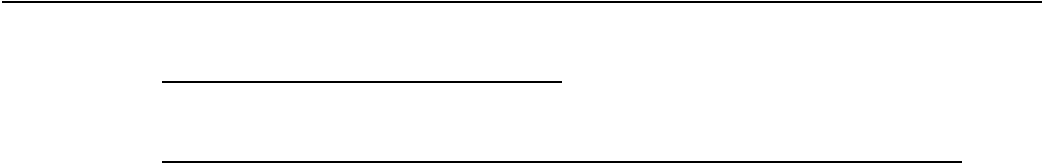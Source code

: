 <mxfile>
    <diagram id="l3JZxejhPwoZb-qiFefB" name="Page-1">
        <mxGraphModel dx="796" dy="689" grid="1" gridSize="10" guides="1" tooltips="1" connect="1" arrows="1" fold="1" page="1" pageScale="1" pageWidth="850" pageHeight="1100" math="0" shadow="0">
            <root>
                <mxCell id="0"/>
                <mxCell id="1" parent="0"/>
                <mxCell id="2" value="" style="endArrow=none;html=1;" parent="1" edge="1">
                    <mxGeometry width="50" height="50" relative="1" as="geometry">
                        <mxPoint x="80" y="160" as="sourcePoint"/>
                        <mxPoint x="600" y="160" as="targetPoint"/>
                    </mxGeometry>
                </mxCell>
                <mxCell id="3" value="" style="endArrow=none;html=1;" parent="1" edge="1">
                    <mxGeometry width="50" height="50" relative="1" as="geometry">
                        <mxPoint x="160" y="200" as="sourcePoint"/>
                        <mxPoint x="360" y="200" as="targetPoint"/>
                    </mxGeometry>
                </mxCell>
                <mxCell id="4" value="" style="endArrow=none;html=1;" parent="1" edge="1">
                    <mxGeometry width="50" height="50" relative="1" as="geometry">
                        <mxPoint x="160" y="240" as="sourcePoint"/>
                        <mxPoint x="560" y="240" as="targetPoint"/>
                    </mxGeometry>
                </mxCell>
            </root>
        </mxGraphModel>
    </diagram>
    <diagram id="m8uQh5az6L6xjyUbhFWk" name="Page-2">
        <mxGraphModel dx="796" dy="689" grid="1" gridSize="10" guides="1" tooltips="1" connect="1" arrows="1" fold="1" page="1" pageScale="1" pageWidth="850" pageHeight="1100" math="0" shadow="0">
            <root>
                <mxCell id="0"/>
                <mxCell id="1" parent="0"/>
                <mxCell id="ZwAHkQaO1oAhDAV0Zob3-1" value="Operation" style="rounded=1;whiteSpace=wrap;html=1;" vertex="1" parent="1">
                    <mxGeometry x="365" y="140" width="85" height="40" as="geometry"/>
                </mxCell>
                <mxCell id="ZwAHkQaO1oAhDAV0Zob3-2" value="Operation" style="rounded=1;whiteSpace=wrap;html=1;" vertex="1" parent="1">
                    <mxGeometry x="365" y="220" width="85" height="40" as="geometry"/>
                </mxCell>
                <mxCell id="ZwAHkQaO1oAhDAV0Zob3-3" value="Operation" style="rounded=1;whiteSpace=wrap;html=1;" vertex="1" parent="1">
                    <mxGeometry x="365" y="300" width="85" height="40" as="geometry"/>
                </mxCell>
                <mxCell id="ZwAHkQaO1oAhDAV0Zob3-4" value="Operation" style="rounded=1;whiteSpace=wrap;html=1;" vertex="1" parent="1">
                    <mxGeometry x="365" y="380" width="85" height="40" as="geometry"/>
                </mxCell>
                <mxCell id="ZwAHkQaO1oAhDAV0Zob3-5" value="Operation" style="rounded=1;whiteSpace=wrap;html=1;" vertex="1" parent="1">
                    <mxGeometry x="365" y="460" width="85" height="40" as="geometry"/>
                </mxCell>
                <mxCell id="ZwAHkQaO1oAhDAV0Zob3-6" value="Operation" style="rounded=1;whiteSpace=wrap;html=1;" vertex="1" parent="1">
                    <mxGeometry x="365" y="540" width="85" height="40" as="geometry"/>
                </mxCell>
                <mxCell id="ZwAHkQaO1oAhDAV0Zob3-7" value="Operation" style="rounded=1;whiteSpace=wrap;html=1;" vertex="1" parent="1">
                    <mxGeometry x="365" y="620" width="85" height="40" as="geometry"/>
                </mxCell>
                <mxCell id="ZwAHkQaO1oAhDAV0Zob3-21" style="edgeStyle=none;html=1;entryX=0;entryY=0.5;entryDx=0;entryDy=0;" edge="1" parent="1" source="ZwAHkQaO1oAhDAV0Zob3-8" target="ZwAHkQaO1oAhDAV0Zob3-1">
                    <mxGeometry relative="1" as="geometry"/>
                </mxCell>
                <mxCell id="ZwAHkQaO1oAhDAV0Zob3-8" value="Thread" style="shape=umlActor;verticalLabelPosition=bottom;verticalAlign=top;html=1;outlineConnect=0;" vertex="1" parent="1">
                    <mxGeometry x="70" y="130" width="30" height="60" as="geometry"/>
                </mxCell>
                <mxCell id="ZwAHkQaO1oAhDAV0Zob3-20" style="edgeStyle=none;html=1;entryX=0;entryY=0.5;entryDx=0;entryDy=0;" edge="1" parent="1" source="ZwAHkQaO1oAhDAV0Zob3-9" target="ZwAHkQaO1oAhDAV0Zob3-2">
                    <mxGeometry relative="1" as="geometry"/>
                </mxCell>
                <mxCell id="ZwAHkQaO1oAhDAV0Zob3-9" value="Thread" style="shape=umlActor;verticalLabelPosition=bottom;verticalAlign=top;html=1;outlineConnect=0;" vertex="1" parent="1">
                    <mxGeometry x="70" y="210" width="30" height="60" as="geometry"/>
                </mxCell>
                <mxCell id="ZwAHkQaO1oAhDAV0Zob3-19" style="edgeStyle=none;html=1;entryX=0;entryY=0.5;entryDx=0;entryDy=0;" edge="1" parent="1" source="ZwAHkQaO1oAhDAV0Zob3-10" target="ZwAHkQaO1oAhDAV0Zob3-3">
                    <mxGeometry relative="1" as="geometry"/>
                </mxCell>
                <mxCell id="ZwAHkQaO1oAhDAV0Zob3-10" value="Thread" style="shape=umlActor;verticalLabelPosition=bottom;verticalAlign=top;html=1;outlineConnect=0;" vertex="1" parent="1">
                    <mxGeometry x="70" y="290" width="30" height="60" as="geometry"/>
                </mxCell>
                <mxCell id="ZwAHkQaO1oAhDAV0Zob3-18" style="edgeStyle=none;html=1;entryX=0;entryY=0.5;entryDx=0;entryDy=0;" edge="1" parent="1" source="ZwAHkQaO1oAhDAV0Zob3-11" target="ZwAHkQaO1oAhDAV0Zob3-4">
                    <mxGeometry relative="1" as="geometry"/>
                </mxCell>
                <mxCell id="ZwAHkQaO1oAhDAV0Zob3-11" value="Thread" style="shape=umlActor;verticalLabelPosition=bottom;verticalAlign=top;html=1;outlineConnect=0;" vertex="1" parent="1">
                    <mxGeometry x="70" y="370" width="30" height="60" as="geometry"/>
                </mxCell>
                <mxCell id="ZwAHkQaO1oAhDAV0Zob3-17" style="edgeStyle=none;html=1;entryX=0;entryY=0.5;entryDx=0;entryDy=0;" edge="1" parent="1" source="ZwAHkQaO1oAhDAV0Zob3-12" target="ZwAHkQaO1oAhDAV0Zob3-5">
                    <mxGeometry relative="1" as="geometry"/>
                </mxCell>
                <mxCell id="ZwAHkQaO1oAhDAV0Zob3-12" value="Thread" style="shape=umlActor;verticalLabelPosition=bottom;verticalAlign=top;html=1;outlineConnect=0;" vertex="1" parent="1">
                    <mxGeometry x="70" y="450" width="30" height="60" as="geometry"/>
                </mxCell>
                <mxCell id="ZwAHkQaO1oAhDAV0Zob3-15" style="edgeStyle=none;html=1;" edge="1" parent="1" source="ZwAHkQaO1oAhDAV0Zob3-13" target="ZwAHkQaO1oAhDAV0Zob3-6">
                    <mxGeometry relative="1" as="geometry"/>
                </mxCell>
                <mxCell id="ZwAHkQaO1oAhDAV0Zob3-13" value="Thread" style="shape=umlActor;verticalLabelPosition=bottom;verticalAlign=top;html=1;outlineConnect=0;" vertex="1" parent="1">
                    <mxGeometry x="70" y="530" width="30" height="60" as="geometry"/>
                </mxCell>
                <mxCell id="ZwAHkQaO1oAhDAV0Zob3-16" style="edgeStyle=none;html=1;" edge="1" parent="1" source="ZwAHkQaO1oAhDAV0Zob3-14" target="ZwAHkQaO1oAhDAV0Zob3-7">
                    <mxGeometry relative="1" as="geometry"/>
                </mxCell>
                <mxCell id="ZwAHkQaO1oAhDAV0Zob3-14" value="Thread" style="shape=umlActor;verticalLabelPosition=bottom;verticalAlign=top;html=1;outlineConnect=0;" vertex="1" parent="1">
                    <mxGeometry x="70" y="610" width="30" height="60" as="geometry"/>
                </mxCell>
                <mxCell id="ZwAHkQaO1oAhDAV0Zob3-36" value="Thread" style="shape=umlActor;verticalLabelPosition=bottom;verticalAlign=top;html=1;outlineConnect=0;" vertex="1" parent="1">
                    <mxGeometry x="60" y="930" width="30" height="60" as="geometry"/>
                </mxCell>
                <mxCell id="ZwAHkQaO1oAhDAV0Zob3-37" value="Thread" style="shape=umlActor;verticalLabelPosition=bottom;verticalAlign=top;html=1;outlineConnect=0;" vertex="1" parent="1">
                    <mxGeometry x="60" y="1010" width="30" height="60" as="geometry"/>
                </mxCell>
                <mxCell id="ZwAHkQaO1oAhDAV0Zob3-38" value="Thread" style="shape=umlActor;verticalLabelPosition=bottom;verticalAlign=top;html=1;outlineConnect=0;" vertex="1" parent="1">
                    <mxGeometry x="60" y="1090" width="30" height="60" as="geometry"/>
                </mxCell>
                <mxCell id="ZwAHkQaO1oAhDAV0Zob3-39" value="Thread" style="shape=umlActor;verticalLabelPosition=bottom;verticalAlign=top;html=1;outlineConnect=0;" vertex="1" parent="1">
                    <mxGeometry x="60" y="1170" width="30" height="60" as="geometry"/>
                </mxCell>
                <mxCell id="ZwAHkQaO1oAhDAV0Zob3-40" value="Thread" style="shape=umlActor;verticalLabelPosition=bottom;verticalAlign=top;html=1;outlineConnect=0;" vertex="1" parent="1">
                    <mxGeometry x="60" y="1250" width="30" height="60" as="geometry"/>
                </mxCell>
                <mxCell id="ZwAHkQaO1oAhDAV0Zob3-41" value="Thread" style="shape=umlActor;verticalLabelPosition=bottom;verticalAlign=top;html=1;outlineConnect=0;" vertex="1" parent="1">
                    <mxGeometry x="60" y="1330" width="30" height="60" as="geometry"/>
                </mxCell>
                <mxCell id="ZwAHkQaO1oAhDAV0Zob3-43" value=".NET" style="swimlane;whiteSpace=wrap;html=1;" vertex="1" parent="1">
                    <mxGeometry x="220" y="830" width="400" height="580" as="geometry"/>
                </mxCell>
                <mxCell id="ZwAHkQaO1oAhDAV0Zob3-22" value="Task" style="rounded=1;whiteSpace=wrap;html=1;" vertex="1" parent="ZwAHkQaO1oAhDAV0Zob3-43">
                    <mxGeometry x="80" y="70" width="85" height="40" as="geometry"/>
                </mxCell>
                <mxCell id="ZwAHkQaO1oAhDAV0Zob3-23" value="Task" style="rounded=1;whiteSpace=wrap;html=1;" vertex="1" parent="ZwAHkQaO1oAhDAV0Zob3-43">
                    <mxGeometry x="80" y="137" width="85" height="40" as="geometry"/>
                </mxCell>
                <mxCell id="ZwAHkQaO1oAhDAV0Zob3-24" value="Task" style="rounded=1;whiteSpace=wrap;html=1;" vertex="1" parent="ZwAHkQaO1oAhDAV0Zob3-43">
                    <mxGeometry x="80" y="203" width="85" height="40" as="geometry"/>
                </mxCell>
                <mxCell id="ZwAHkQaO1oAhDAV0Zob3-25" value="Task" style="rounded=1;whiteSpace=wrap;html=1;" vertex="1" parent="ZwAHkQaO1oAhDAV0Zob3-43">
                    <mxGeometry x="80" y="270" width="85" height="40" as="geometry"/>
                </mxCell>
                <mxCell id="ZwAHkQaO1oAhDAV0Zob3-26" value="Task" style="rounded=1;whiteSpace=wrap;html=1;" vertex="1" parent="ZwAHkQaO1oAhDAV0Zob3-43">
                    <mxGeometry x="80" y="337" width="85" height="40" as="geometry"/>
                </mxCell>
                <mxCell id="ZwAHkQaO1oAhDAV0Zob3-27" value="Task" style="rounded=1;whiteSpace=wrap;html=1;" vertex="1" parent="ZwAHkQaO1oAhDAV0Zob3-43">
                    <mxGeometry x="80" y="403" width="85" height="40" as="geometry"/>
                </mxCell>
                <mxCell id="ZwAHkQaO1oAhDAV0Zob3-28" value="Task" style="rounded=1;whiteSpace=wrap;html=1;" vertex="1" parent="ZwAHkQaO1oAhDAV0Zob3-43">
                    <mxGeometry x="80" y="470" width="85" height="40" as="geometry"/>
                </mxCell>
                <mxCell id="ZwAHkQaO1oAhDAV0Zob3-29" value="Task" style="rounded=1;whiteSpace=wrap;html=1;" vertex="1" parent="ZwAHkQaO1oAhDAV0Zob3-43">
                    <mxGeometry x="205" y="70" width="85" height="40" as="geometry"/>
                </mxCell>
                <mxCell id="ZwAHkQaO1oAhDAV0Zob3-30" value="Task" style="rounded=1;whiteSpace=wrap;html=1;" vertex="1" parent="ZwAHkQaO1oAhDAV0Zob3-43">
                    <mxGeometry x="205" y="137" width="85" height="40" as="geometry"/>
                </mxCell>
                <mxCell id="ZwAHkQaO1oAhDAV0Zob3-31" value="Task" style="rounded=1;whiteSpace=wrap;html=1;" vertex="1" parent="ZwAHkQaO1oAhDAV0Zob3-43">
                    <mxGeometry x="205" y="203" width="85" height="40" as="geometry"/>
                </mxCell>
                <mxCell id="ZwAHkQaO1oAhDAV0Zob3-32" value="Task" style="rounded=1;whiteSpace=wrap;html=1;" vertex="1" parent="ZwAHkQaO1oAhDAV0Zob3-43">
                    <mxGeometry x="205" y="270" width="85" height="40" as="geometry"/>
                </mxCell>
                <mxCell id="ZwAHkQaO1oAhDAV0Zob3-33" value="Task" style="rounded=1;whiteSpace=wrap;html=1;" vertex="1" parent="ZwAHkQaO1oAhDAV0Zob3-43">
                    <mxGeometry x="205" y="337" width="85" height="40" as="geometry"/>
                </mxCell>
                <mxCell id="ZwAHkQaO1oAhDAV0Zob3-34" value="Task" style="rounded=1;whiteSpace=wrap;html=1;" vertex="1" parent="ZwAHkQaO1oAhDAV0Zob3-43">
                    <mxGeometry x="205" y="403" width="85" height="40" as="geometry"/>
                </mxCell>
                <mxCell id="ZwAHkQaO1oAhDAV0Zob3-35" value="Task" style="rounded=1;whiteSpace=wrap;html=1;" vertex="1" parent="ZwAHkQaO1oAhDAV0Zob3-43">
                    <mxGeometry x="205" y="470" width="85" height="40" as="geometry"/>
                </mxCell>
            </root>
        </mxGraphModel>
    </diagram>
</mxfile>